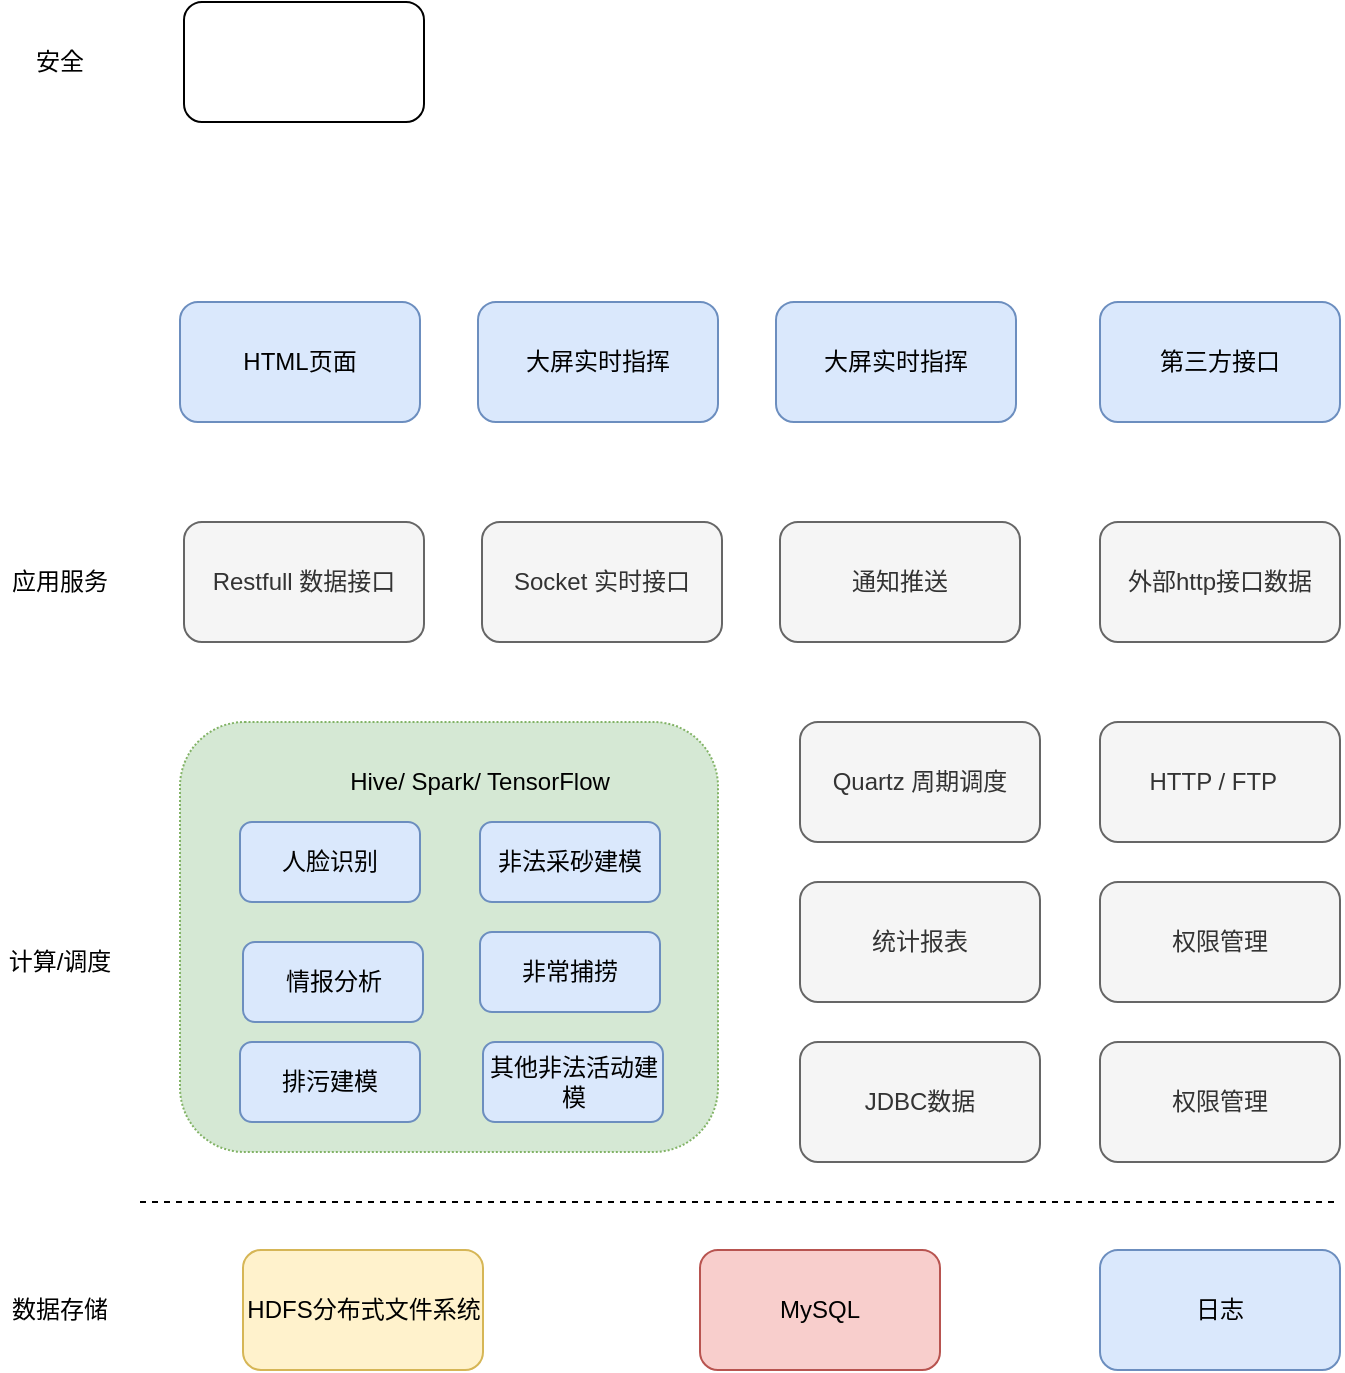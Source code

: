 <mxfile version="12.3.6" type="github" pages="1">
  <diagram id="wH5oIil5O3f5OFuHpAPj" name="第 1 页">
    <mxGraphModel dx="893" dy="1760" grid="1" gridSize="10" guides="1" tooltips="1" connect="1" arrows="1" fold="1" page="1" pageScale="1" pageWidth="827" pageHeight="1169" math="0" shadow="0">
      <root>
        <mxCell id="0"/>
        <mxCell id="1" parent="0"/>
        <mxCell id="3A5Cxgbc8CVoEQmnolI1-1" value="HDFS分布式文件系统" style="rounded=1;whiteSpace=wrap;html=1;fillColor=#fff2cc;strokeColor=#d6b656;" vertex="1" parent="1">
          <mxGeometry x="171.5" y="494" width="120" height="60" as="geometry"/>
        </mxCell>
        <mxCell id="3A5Cxgbc8CVoEQmnolI1-2" value="MySQL" style="rounded=1;whiteSpace=wrap;html=1;fillColor=#f8cecc;strokeColor=#b85450;" vertex="1" parent="1">
          <mxGeometry x="400" y="494" width="120" height="60" as="geometry"/>
        </mxCell>
        <mxCell id="3A5Cxgbc8CVoEQmnolI1-4" value="" style="endArrow=none;dashed=1;html=1;" edge="1" parent="1">
          <mxGeometry width="50" height="50" relative="1" as="geometry">
            <mxPoint x="120" y="470" as="sourcePoint"/>
            <mxPoint x="720" y="470" as="targetPoint"/>
            <Array as="points">
              <mxPoint x="400" y="470"/>
            </Array>
          </mxGeometry>
        </mxCell>
        <mxCell id="3A5Cxgbc8CVoEQmnolI1-5" value="数据存储" style="text;html=1;strokeColor=none;fillColor=none;align=center;verticalAlign=middle;whiteSpace=wrap;rounded=0;" vertex="1" parent="1">
          <mxGeometry x="50" y="514" width="60" height="20" as="geometry"/>
        </mxCell>
        <mxCell id="3A5Cxgbc8CVoEQmnolI1-6" value="日志" style="rounded=1;whiteSpace=wrap;html=1;fillColor=#dae8fc;strokeColor=#6c8ebf;" vertex="1" parent="1">
          <mxGeometry x="600" y="494" width="120" height="60" as="geometry"/>
        </mxCell>
        <mxCell id="3A5Cxgbc8CVoEQmnolI1-7" value="计算/调度" style="text;html=1;strokeColor=none;fillColor=none;align=center;verticalAlign=middle;whiteSpace=wrap;rounded=0;" vertex="1" parent="1">
          <mxGeometry x="50" y="340" width="60" height="20" as="geometry"/>
        </mxCell>
        <mxCell id="3A5Cxgbc8CVoEQmnolI1-8" value="应用服务" style="text;html=1;strokeColor=none;fillColor=none;align=center;verticalAlign=middle;whiteSpace=wrap;rounded=0;" vertex="1" parent="1">
          <mxGeometry x="50" y="150" width="60" height="20" as="geometry"/>
        </mxCell>
        <mxCell id="3A5Cxgbc8CVoEQmnolI1-9" value="安全" style="text;html=1;strokeColor=none;fillColor=none;align=center;verticalAlign=middle;whiteSpace=wrap;rounded=0;" vertex="1" parent="1">
          <mxGeometry x="50" y="-110" width="60" height="20" as="geometry"/>
        </mxCell>
        <mxCell id="3A5Cxgbc8CVoEQmnolI1-10" value="" style="rounded=1;whiteSpace=wrap;html=1;dashed=1;dashPattern=1 1;fillColor=#d5e8d4;strokeColor=#82b366;" vertex="1" parent="1">
          <mxGeometry x="140" y="230" width="269" height="215" as="geometry"/>
        </mxCell>
        <mxCell id="3A5Cxgbc8CVoEQmnolI1-12" value="人脸识别" style="rounded=1;whiteSpace=wrap;html=1;fillColor=#dae8fc;strokeColor=#6c8ebf;" vertex="1" parent="1">
          <mxGeometry x="170" y="280" width="90" height="40" as="geometry"/>
        </mxCell>
        <mxCell id="3A5Cxgbc8CVoEQmnolI1-13" value="情报分析" style="rounded=1;whiteSpace=wrap;html=1;fillColor=#dae8fc;strokeColor=#6c8ebf;" vertex="1" parent="1">
          <mxGeometry x="171.5" y="340" width="90" height="40" as="geometry"/>
        </mxCell>
        <mxCell id="3A5Cxgbc8CVoEQmnolI1-14" value="非法采砂建模" style="rounded=1;whiteSpace=wrap;html=1;fillColor=#dae8fc;strokeColor=#6c8ebf;" vertex="1" parent="1">
          <mxGeometry x="290" y="280" width="90" height="40" as="geometry"/>
        </mxCell>
        <mxCell id="3A5Cxgbc8CVoEQmnolI1-15" value="非常捕捞" style="rounded=1;whiteSpace=wrap;html=1;fillColor=#dae8fc;strokeColor=#6c8ebf;" vertex="1" parent="1">
          <mxGeometry x="290" y="335" width="90" height="40" as="geometry"/>
        </mxCell>
        <mxCell id="3A5Cxgbc8CVoEQmnolI1-16" value="其他非法活动建模" style="rounded=1;whiteSpace=wrap;html=1;fillColor=#dae8fc;strokeColor=#6c8ebf;" vertex="1" parent="1">
          <mxGeometry x="291.5" y="390" width="90" height="40" as="geometry"/>
        </mxCell>
        <mxCell id="3A5Cxgbc8CVoEQmnolI1-17" value="排污建模" style="rounded=1;whiteSpace=wrap;html=1;fillColor=#dae8fc;strokeColor=#6c8ebf;" vertex="1" parent="1">
          <mxGeometry x="170" y="390" width="90" height="40" as="geometry"/>
        </mxCell>
        <mxCell id="3A5Cxgbc8CVoEQmnolI1-18" value="Quartz 周期调度" style="rounded=1;whiteSpace=wrap;html=1;fillColor=#f5f5f5;strokeColor=#666666;fontColor=#333333;" vertex="1" parent="1">
          <mxGeometry x="450" y="230" width="120" height="60" as="geometry"/>
        </mxCell>
        <mxCell id="3A5Cxgbc8CVoEQmnolI1-19" value="统计报表" style="rounded=1;whiteSpace=wrap;html=1;fillColor=#f5f5f5;strokeColor=#666666;fontColor=#333333;" vertex="1" parent="1">
          <mxGeometry x="450" y="310" width="120" height="60" as="geometry"/>
        </mxCell>
        <mxCell id="3A5Cxgbc8CVoEQmnolI1-22" value="Restfull 数据接口" style="rounded=1;whiteSpace=wrap;html=1;fillColor=#f5f5f5;strokeColor=#666666;fontColor=#333333;" vertex="1" parent="1">
          <mxGeometry x="142" y="130" width="120" height="60" as="geometry"/>
        </mxCell>
        <mxCell id="3A5Cxgbc8CVoEQmnolI1-23" value="Socket 实时接口" style="rounded=1;whiteSpace=wrap;html=1;fillColor=#f5f5f5;strokeColor=#666666;fontColor=#333333;" vertex="1" parent="1">
          <mxGeometry x="291" y="130" width="120" height="60" as="geometry"/>
        </mxCell>
        <mxCell id="3A5Cxgbc8CVoEQmnolI1-24" value="Hive/ Spark/ TensorFlow" style="text;html=1;strokeColor=none;fillColor=none;align=center;verticalAlign=middle;whiteSpace=wrap;rounded=0;" vertex="1" parent="1">
          <mxGeometry x="220" y="250" width="140" height="20" as="geometry"/>
        </mxCell>
        <mxCell id="3A5Cxgbc8CVoEQmnolI1-25" value="HTML页面" style="rounded=1;whiteSpace=wrap;html=1;fillColor=#dae8fc;strokeColor=#6c8ebf;" vertex="1" parent="1">
          <mxGeometry x="140" y="20" width="120" height="60" as="geometry"/>
        </mxCell>
        <mxCell id="3A5Cxgbc8CVoEQmnolI1-26" value="大屏实时指挥" style="rounded=1;whiteSpace=wrap;html=1;fillColor=#dae8fc;strokeColor=#6c8ebf;" vertex="1" parent="1">
          <mxGeometry x="289" y="20" width="120" height="60" as="geometry"/>
        </mxCell>
        <mxCell id="3A5Cxgbc8CVoEQmnolI1-27" value="通知推送" style="rounded=1;whiteSpace=wrap;html=1;fillColor=#f5f5f5;strokeColor=#666666;fontColor=#333333;" vertex="1" parent="1">
          <mxGeometry x="440" y="130" width="120" height="60" as="geometry"/>
        </mxCell>
        <mxCell id="3A5Cxgbc8CVoEQmnolI1-28" value="外部http接口数据" style="rounded=1;whiteSpace=wrap;html=1;fillColor=#f5f5f5;strokeColor=#666666;fontColor=#333333;" vertex="1" parent="1">
          <mxGeometry x="600" y="130" width="120" height="60" as="geometry"/>
        </mxCell>
        <mxCell id="3A5Cxgbc8CVoEQmnolI1-29" value="大屏实时指挥" style="rounded=1;whiteSpace=wrap;html=1;fillColor=#dae8fc;strokeColor=#6c8ebf;" vertex="1" parent="1">
          <mxGeometry x="438" y="20" width="120" height="60" as="geometry"/>
        </mxCell>
        <mxCell id="3A5Cxgbc8CVoEQmnolI1-30" value="第三方接口" style="rounded=1;whiteSpace=wrap;html=1;fillColor=#dae8fc;strokeColor=#6c8ebf;" vertex="1" parent="1">
          <mxGeometry x="600" y="20" width="120" height="60" as="geometry"/>
        </mxCell>
        <mxCell id="3A5Cxgbc8CVoEQmnolI1-31" value="" style="rounded=1;whiteSpace=wrap;html=1;" vertex="1" parent="1">
          <mxGeometry x="142" y="-130" width="120" height="60" as="geometry"/>
        </mxCell>
        <mxCell id="3A5Cxgbc8CVoEQmnolI1-34" value="JDBC数据" style="rounded=1;whiteSpace=wrap;html=1;fillColor=#f5f5f5;strokeColor=#666666;fontColor=#333333;" vertex="1" parent="1">
          <mxGeometry x="450" y="390" width="120" height="60" as="geometry"/>
        </mxCell>
        <mxCell id="3A5Cxgbc8CVoEQmnolI1-35" value="HTTP / FTP&amp;nbsp;&amp;nbsp;" style="rounded=1;whiteSpace=wrap;html=1;fillColor=#f5f5f5;strokeColor=#666666;fontColor=#333333;" vertex="1" parent="1">
          <mxGeometry x="600" y="230" width="120" height="60" as="geometry"/>
        </mxCell>
        <mxCell id="3A5Cxgbc8CVoEQmnolI1-36" value="权限管理" style="rounded=1;whiteSpace=wrap;html=1;fillColor=#f5f5f5;strokeColor=#666666;fontColor=#333333;" vertex="1" parent="1">
          <mxGeometry x="600" y="310" width="120" height="60" as="geometry"/>
        </mxCell>
        <mxCell id="3A5Cxgbc8CVoEQmnolI1-39" value="权限管理" style="rounded=1;whiteSpace=wrap;html=1;fillColor=#f5f5f5;strokeColor=#666666;fontColor=#333333;" vertex="1" parent="1">
          <mxGeometry x="600" y="390" width="120" height="60" as="geometry"/>
        </mxCell>
      </root>
    </mxGraphModel>
  </diagram>
</mxfile>
